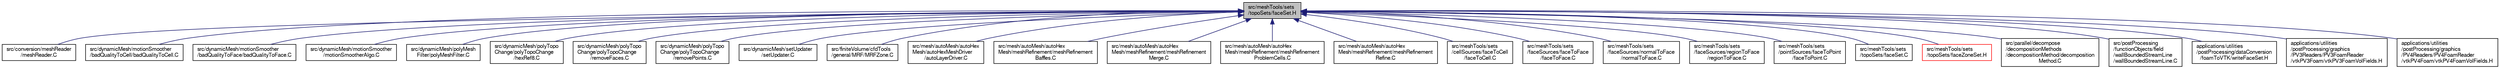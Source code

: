 digraph "src/meshTools/sets/topoSets/faceSet.H"
{
  bgcolor="transparent";
  edge [fontname="FreeSans",fontsize="10",labelfontname="FreeSans",labelfontsize="10"];
  node [fontname="FreeSans",fontsize="10",shape=record];
  Node120 [label="src/meshTools/sets\l/topoSets/faceSet.H",height=0.2,width=0.4,color="black", fillcolor="grey75", style="filled", fontcolor="black"];
  Node120 -> Node121 [dir="back",color="midnightblue",fontsize="10",style="solid",fontname="FreeSans"];
  Node121 [label="src/conversion/meshReader\l/meshReader.C",height=0.2,width=0.4,color="black",URL="$a00191.html"];
  Node120 -> Node122 [dir="back",color="midnightblue",fontsize="10",style="solid",fontname="FreeSans"];
  Node122 [label="src/dynamicMesh/motionSmoother\l/badQualityToCell/badQualityToCell.C",height=0.2,width=0.4,color="black",URL="$a00563.html"];
  Node120 -> Node123 [dir="back",color="midnightblue",fontsize="10",style="solid",fontname="FreeSans"];
  Node123 [label="src/dynamicMesh/motionSmoother\l/badQualityToFace/badQualityToFace.C",height=0.2,width=0.4,color="black",URL="$a00569.html"];
  Node120 -> Node124 [dir="back",color="midnightblue",fontsize="10",style="solid",fontname="FreeSans"];
  Node124 [label="src/dynamicMesh/motionSmoother\l/motionSmootherAlgo.C",height=0.2,width=0.4,color="black",URL="$a00581.html"];
  Node120 -> Node125 [dir="back",color="midnightblue",fontsize="10",style="solid",fontname="FreeSans"];
  Node125 [label="src/dynamicMesh/polyMesh\lFilter/polyMeshFilter.C",height=0.2,width=0.4,color="black",URL="$a00656.html"];
  Node120 -> Node126 [dir="back",color="midnightblue",fontsize="10",style="solid",fontname="FreeSans"];
  Node126 [label="src/dynamicMesh/polyTopo\lChange/polyTopoChange\l/hexRef8.C",height=0.2,width=0.4,color="black",URL="$a00728.html"];
  Node120 -> Node127 [dir="back",color="midnightblue",fontsize="10",style="solid",fontname="FreeSans"];
  Node127 [label="src/dynamicMesh/polyTopo\lChange/polyTopoChange\l/removeFaces.C",height=0.2,width=0.4,color="black",URL="$a39239.html"];
  Node120 -> Node128 [dir="back",color="midnightblue",fontsize="10",style="solid",fontname="FreeSans"];
  Node128 [label="src/dynamicMesh/polyTopo\lChange/polyTopoChange\l/removePoints.C",height=0.2,width=0.4,color="black",URL="$a00809.html"];
  Node120 -> Node129 [dir="back",color="midnightblue",fontsize="10",style="solid",fontname="FreeSans"];
  Node129 [label="src/dynamicMesh/setUpdater\l/setUpdater.C",height=0.2,width=0.4,color="black",URL="$a00839.html"];
  Node120 -> Node130 [dir="back",color="midnightblue",fontsize="10",style="solid",fontname="FreeSans"];
  Node130 [label="src/finiteVolume/cfdTools\l/general/MRF/MRFZone.C",height=0.2,width=0.4,color="black",URL="$a01262.html"];
  Node120 -> Node131 [dir="back",color="midnightblue",fontsize="10",style="solid",fontname="FreeSans"];
  Node131 [label="src/mesh/autoMesh/autoHex\lMesh/autoHexMeshDriver\l/autoLayerDriver.C",height=0.2,width=0.4,color="black",URL="$a06833.html",tooltip="All to do with adding cell layers. "];
  Node120 -> Node132 [dir="back",color="midnightblue",fontsize="10",style="solid",fontname="FreeSans"];
  Node132 [label="src/mesh/autoMesh/autoHex\lMesh/meshRefinement/meshRefinement\lBaffles.C",height=0.2,width=0.4,color="black",URL="$a06923.html"];
  Node120 -> Node133 [dir="back",color="midnightblue",fontsize="10",style="solid",fontname="FreeSans"];
  Node133 [label="src/mesh/autoMesh/autoHex\lMesh/meshRefinement/meshRefinement\lMerge.C",height=0.2,width=0.4,color="black",URL="$a06926.html"];
  Node120 -> Node134 [dir="back",color="midnightblue",fontsize="10",style="solid",fontname="FreeSans"];
  Node134 [label="src/mesh/autoMesh/autoHex\lMesh/meshRefinement/meshRefinement\lProblemCells.C",height=0.2,width=0.4,color="black",URL="$a06929.html"];
  Node120 -> Node135 [dir="back",color="midnightblue",fontsize="10",style="solid",fontname="FreeSans"];
  Node135 [label="src/mesh/autoMesh/autoHex\lMesh/meshRefinement/meshRefinement\lRefine.C",height=0.2,width=0.4,color="black",URL="$a06932.html"];
  Node120 -> Node136 [dir="back",color="midnightblue",fontsize="10",style="solid",fontname="FreeSans"];
  Node136 [label="src/meshTools/sets\l/cellSources/faceToCell\l/faceToCell.C",height=0.2,width=0.4,color="black",URL="$a07877.html"];
  Node120 -> Node137 [dir="back",color="midnightblue",fontsize="10",style="solid",fontname="FreeSans"];
  Node137 [label="src/meshTools/sets\l/faceSources/faceToFace\l/faceToFace.C",height=0.2,width=0.4,color="black",URL="$a07988.html"];
  Node120 -> Node138 [dir="back",color="midnightblue",fontsize="10",style="solid",fontname="FreeSans"];
  Node138 [label="src/meshTools/sets\l/faceSources/normalToFace\l/normalToFace.C",height=0.2,width=0.4,color="black",URL="$a08000.html"];
  Node120 -> Node139 [dir="back",color="midnightblue",fontsize="10",style="solid",fontname="FreeSans"];
  Node139 [label="src/meshTools/sets\l/faceSources/regionToFace\l/regionToFace.C",height=0.2,width=0.4,color="black",URL="$a08018.html"];
  Node120 -> Node140 [dir="back",color="midnightblue",fontsize="10",style="solid",fontname="FreeSans"];
  Node140 [label="src/meshTools/sets\l/pointSources/faceToPoint\l/faceToPoint.C",height=0.2,width=0.4,color="black",URL="$a08072.html"];
  Node120 -> Node141 [dir="back",color="midnightblue",fontsize="10",style="solid",fontname="FreeSans"];
  Node141 [label="src/meshTools/sets\l/topoSets/faceSet.C",height=0.2,width=0.4,color="black",URL="$a08126.html"];
  Node120 -> Node142 [dir="back",color="midnightblue",fontsize="10",style="solid",fontname="FreeSans"];
  Node142 [label="src/meshTools/sets\l/topoSets/faceZoneSet.H",height=0.2,width=0.4,color="red",URL="$a08135.html"];
  Node120 -> Node149 [dir="back",color="midnightblue",fontsize="10",style="solid",fontname="FreeSans"];
  Node149 [label="src/parallel/decompose\l/decompositionMethods\l/decompositionMethod/decomposition\lMethod.C",height=0.2,width=0.4,color="black",URL="$a12980.html"];
  Node120 -> Node150 [dir="back",color="midnightblue",fontsize="10",style="solid",fontname="FreeSans"];
  Node150 [label="src/postProcessing\l/functionObjects/field\l/wallBoundedStreamLine\l/wallBoundedStreamLine.C",height=0.2,width=0.4,color="black",URL="$a13469.html"];
  Node120 -> Node151 [dir="back",color="midnightblue",fontsize="10",style="solid",fontname="FreeSans"];
  Node151 [label="applications/utilities\l/postProcessing/dataConversion\l/foamToVTK/writeFaceSet.H",height=0.2,width=0.4,color="black",URL="$a18983.html",tooltip="Write faceSet to vtk polydata file. Only one data which is original faceID. "];
  Node120 -> Node152 [dir="back",color="midnightblue",fontsize="10",style="solid",fontname="FreeSans"];
  Node152 [label="applications/utilities\l/postProcessing/graphics\l/PV3Readers/PV3FoamReader\l/vtkPV3Foam/vtkPV3FoamVolFields.H",height=0.2,width=0.4,color="black",URL="$a19241.html"];
  Node120 -> Node153 [dir="back",color="midnightblue",fontsize="10",style="solid",fontname="FreeSans"];
  Node153 [label="applications/utilities\l/postProcessing/graphics\l/PV4Readers/PV4FoamReader\l/vtkPV4Foam/vtkPV4FoamVolFields.H",height=0.2,width=0.4,color="black",URL="$a19313.html"];
}
